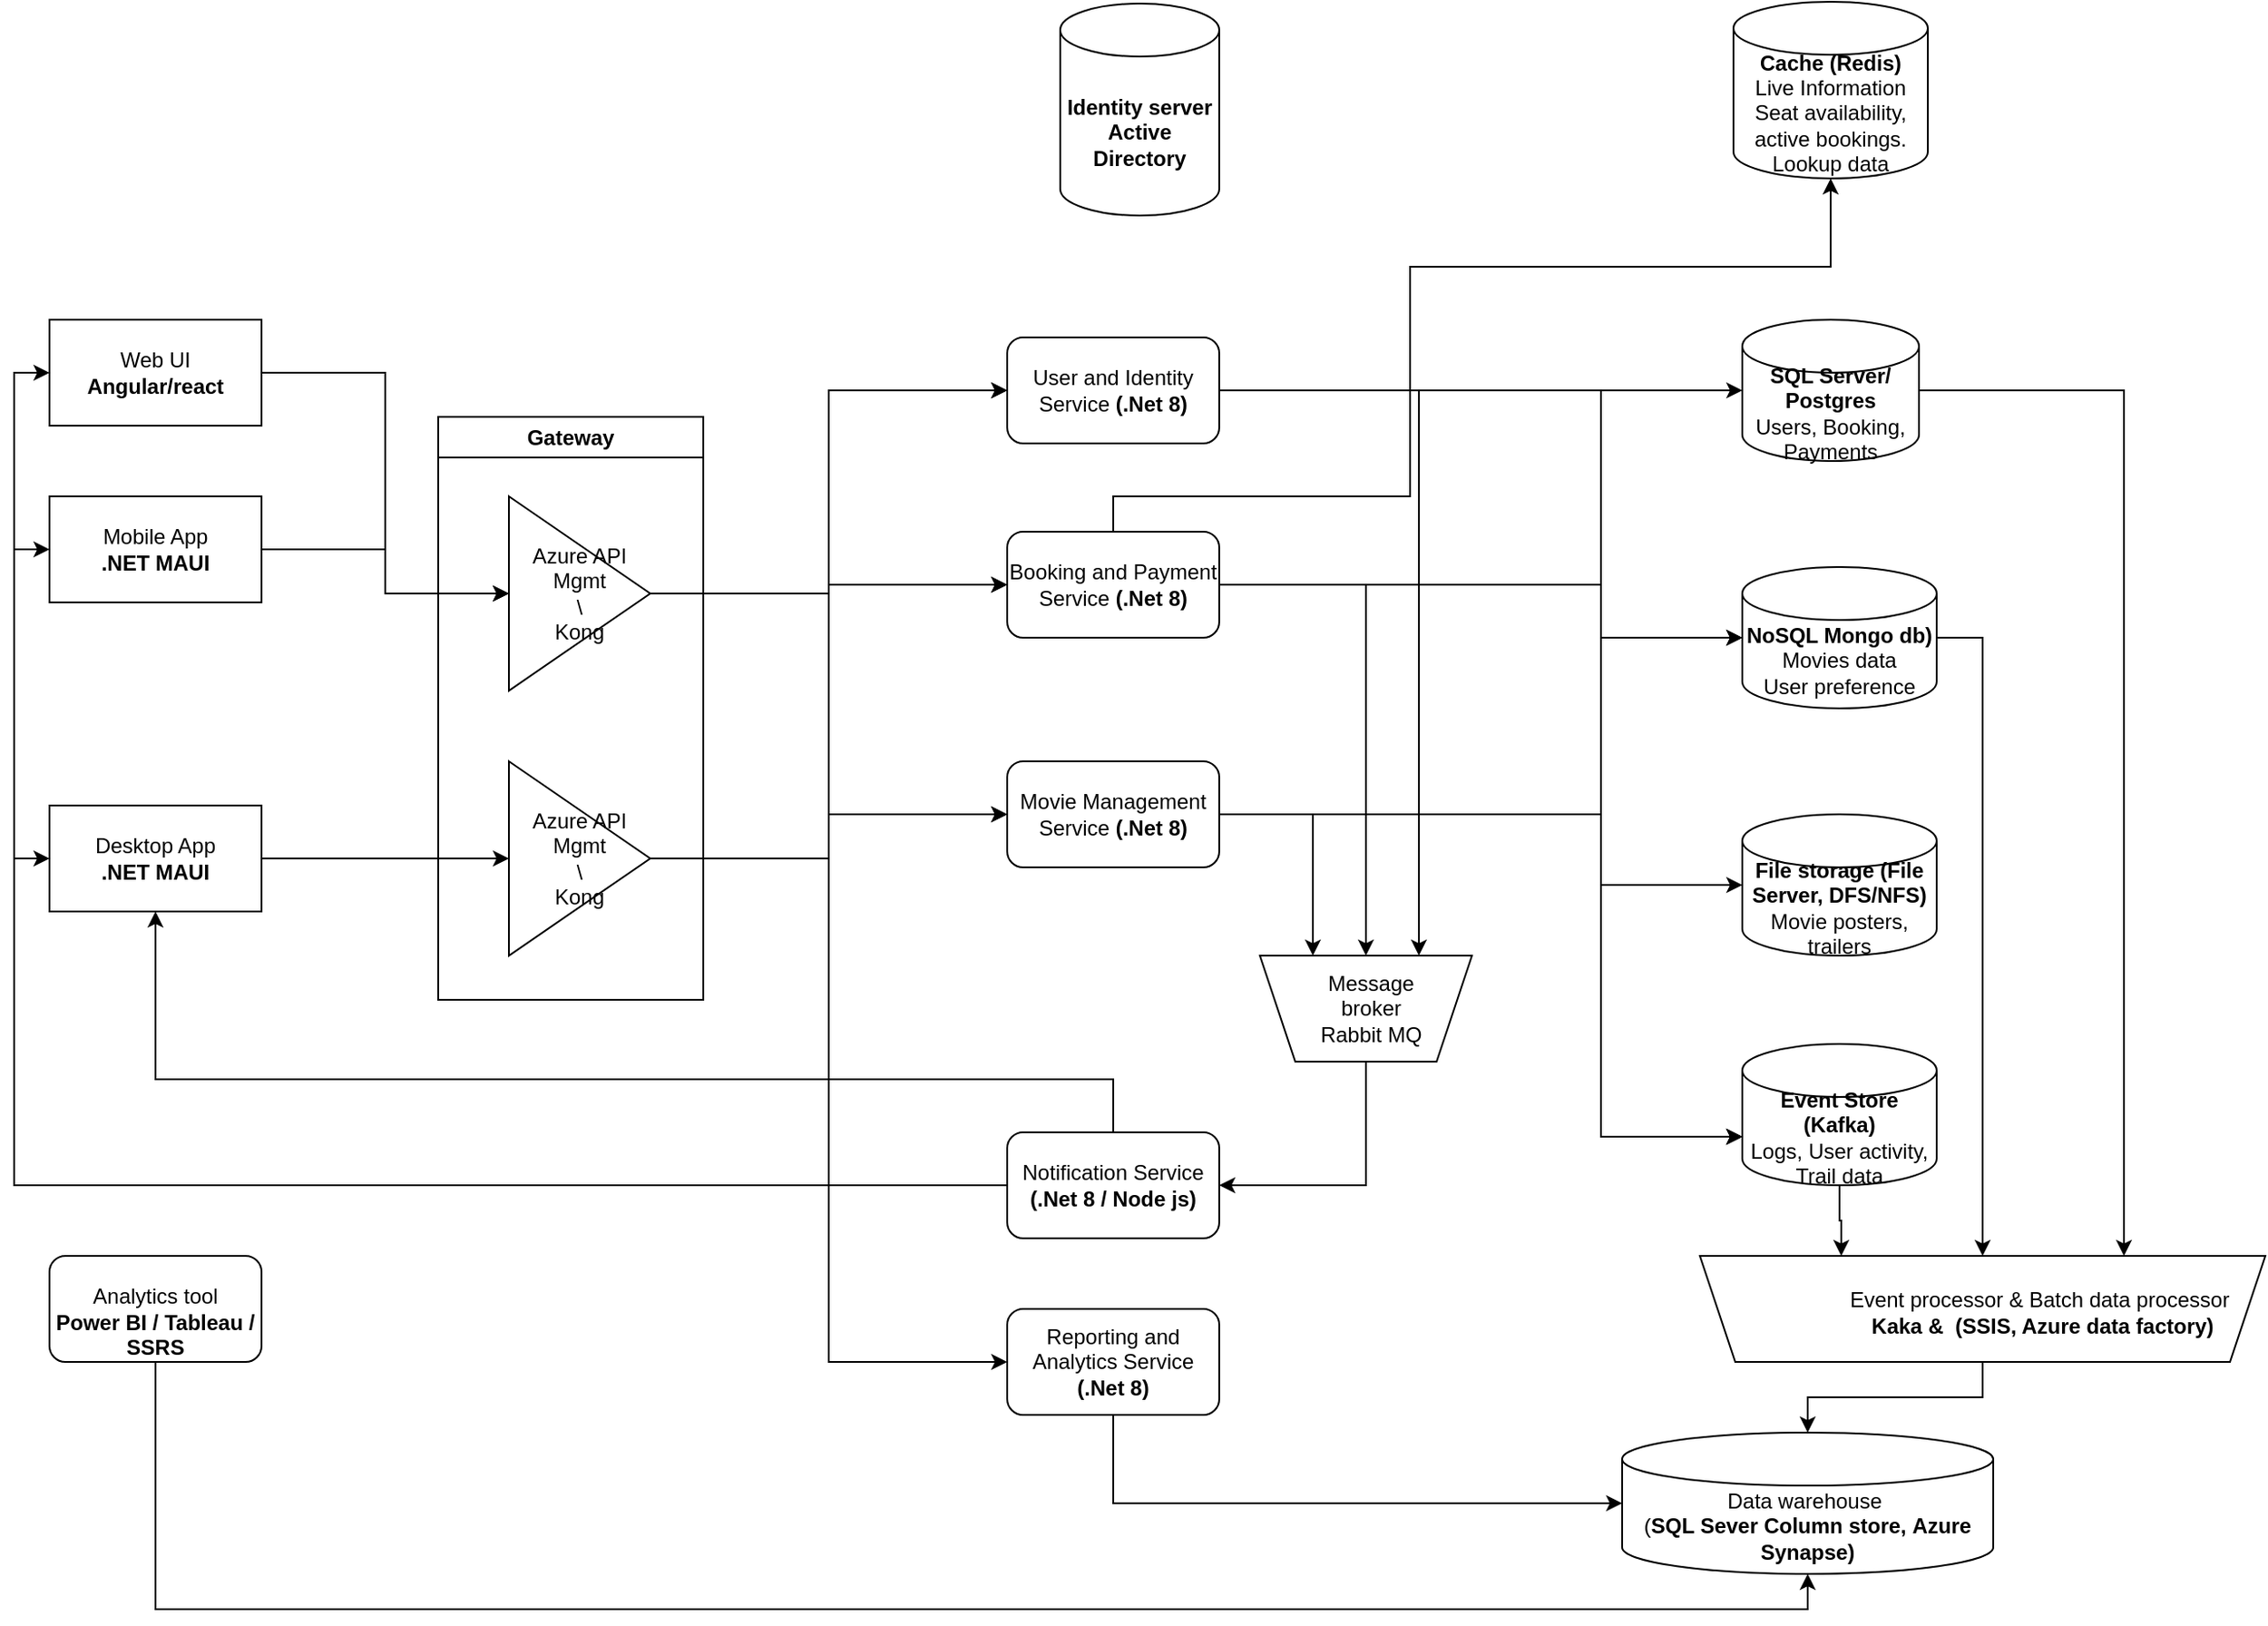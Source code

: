 <mxfile version="26.0.11">
  <diagram name="Page-1" id="ytvxGtMNoNAT2YDwHoGZ">
    <mxGraphModel dx="1720" dy="1796" grid="1" gridSize="10" guides="1" tooltips="1" connect="1" arrows="1" fold="1" page="1" pageScale="1" pageWidth="850" pageHeight="1100" math="0" shadow="0">
      <root>
        <mxCell id="0" />
        <mxCell id="1" parent="0" />
        <mxCell id="UXGLSynC3lZK6X_kjurp-16" style="edgeStyle=orthogonalEdgeStyle;rounded=0;orthogonalLoop=1;jettySize=auto;html=1;entryX=0;entryY=0.5;entryDx=0;entryDy=0;" parent="1" source="UXGLSynC3lZK6X_kjurp-1" target="UXGLSynC3lZK6X_kjurp-5" edge="1">
          <mxGeometry relative="1" as="geometry" />
        </mxCell>
        <mxCell id="UXGLSynC3lZK6X_kjurp-1" value="Web UI&lt;div&gt;&lt;b&gt;Angular/react&lt;/b&gt;&lt;/div&gt;" style="rounded=0;whiteSpace=wrap;html=1;" parent="1" vertex="1">
          <mxGeometry x="30" y="20" width="120" height="60" as="geometry" />
        </mxCell>
        <mxCell id="UXGLSynC3lZK6X_kjurp-17" style="edgeStyle=orthogonalEdgeStyle;rounded=0;orthogonalLoop=1;jettySize=auto;html=1;entryX=0;entryY=0.5;entryDx=0;entryDy=0;" parent="1" source="UXGLSynC3lZK6X_kjurp-2" target="UXGLSynC3lZK6X_kjurp-5" edge="1">
          <mxGeometry relative="1" as="geometry" />
        </mxCell>
        <mxCell id="UXGLSynC3lZK6X_kjurp-2" value="Mobile App&lt;div&gt;&lt;b&gt;.NET MAUI&lt;/b&gt;&lt;/div&gt;" style="rounded=0;whiteSpace=wrap;html=1;" parent="1" vertex="1">
          <mxGeometry x="30" y="120" width="120" height="60" as="geometry" />
        </mxCell>
        <mxCell id="6bt88VRjsN6lHDlHJyfs-26" style="edgeStyle=orthogonalEdgeStyle;rounded=0;orthogonalLoop=1;jettySize=auto;html=1;entryX=0;entryY=0.5;entryDx=0;entryDy=0;" edge="1" parent="1" source="UXGLSynC3lZK6X_kjurp-4" target="6bt88VRjsN6lHDlHJyfs-25">
          <mxGeometry relative="1" as="geometry" />
        </mxCell>
        <mxCell id="UXGLSynC3lZK6X_kjurp-4" value="Desktop App&lt;div&gt;&lt;b&gt;.NET MAUI&lt;/b&gt;&lt;/div&gt;" style="rounded=0;whiteSpace=wrap;html=1;" parent="1" vertex="1">
          <mxGeometry x="30" y="295" width="120" height="60" as="geometry" />
        </mxCell>
        <mxCell id="UXGLSynC3lZK6X_kjurp-20" style="edgeStyle=orthogonalEdgeStyle;rounded=0;orthogonalLoop=1;jettySize=auto;html=1;entryX=0;entryY=0.5;entryDx=0;entryDy=0;" parent="1" source="UXGLSynC3lZK6X_kjurp-5" target="UXGLSynC3lZK6X_kjurp-9" edge="1">
          <mxGeometry relative="1" as="geometry" />
        </mxCell>
        <mxCell id="UXGLSynC3lZK6X_kjurp-21" style="edgeStyle=orthogonalEdgeStyle;rounded=0;orthogonalLoop=1;jettySize=auto;html=1;entryX=0;entryY=0.5;entryDx=0;entryDy=0;" parent="1" source="UXGLSynC3lZK6X_kjurp-5" target="UXGLSynC3lZK6X_kjurp-6" edge="1">
          <mxGeometry relative="1" as="geometry" />
        </mxCell>
        <mxCell id="UXGLSynC3lZK6X_kjurp-22" style="edgeStyle=orthogonalEdgeStyle;rounded=0;orthogonalLoop=1;jettySize=auto;html=1;entryX=0;entryY=0.5;entryDx=0;entryDy=0;" parent="1" source="UXGLSynC3lZK6X_kjurp-5" target="UXGLSynC3lZK6X_kjurp-7" edge="1">
          <mxGeometry relative="1" as="geometry" />
        </mxCell>
        <mxCell id="UXGLSynC3lZK6X_kjurp-5" value="Azure API&lt;div&gt;Mgmt&lt;/div&gt;&lt;div&gt;\&lt;/div&gt;&lt;div&gt;Kong&lt;/div&gt;" style="triangle;whiteSpace=wrap;html=1;" parent="1" vertex="1">
          <mxGeometry x="290" y="120" width="80" height="110" as="geometry" />
        </mxCell>
        <mxCell id="6bt88VRjsN6lHDlHJyfs-48" style="edgeStyle=orthogonalEdgeStyle;rounded=0;orthogonalLoop=1;jettySize=auto;html=1;entryX=0.5;entryY=1;entryDx=0;entryDy=0;" edge="1" parent="1" source="UXGLSynC3lZK6X_kjurp-6" target="6bt88VRjsN6lHDlHJyfs-40">
          <mxGeometry relative="1" as="geometry" />
        </mxCell>
        <mxCell id="UXGLSynC3lZK6X_kjurp-6" value="Booking and Payment&lt;div&gt;Service&amp;nbsp;&lt;span style=&quot;background-color: transparent; color: light-dark(rgb(0, 0, 0), rgb(255, 255, 255));&quot;&gt;&lt;b&gt;(.Net 8)&lt;/b&gt;&lt;/span&gt;&lt;/div&gt;" style="rounded=1;whiteSpace=wrap;html=1;" parent="1" vertex="1">
          <mxGeometry x="572" y="140" width="120" height="60" as="geometry" />
        </mxCell>
        <mxCell id="6bt88VRjsN6lHDlHJyfs-49" style="edgeStyle=orthogonalEdgeStyle;rounded=0;orthogonalLoop=1;jettySize=auto;html=1;entryX=0.75;entryY=1;entryDx=0;entryDy=0;" edge="1" parent="1" source="UXGLSynC3lZK6X_kjurp-7" target="6bt88VRjsN6lHDlHJyfs-40">
          <mxGeometry relative="1" as="geometry" />
        </mxCell>
        <mxCell id="UXGLSynC3lZK6X_kjurp-7" value="Movie Management&lt;div&gt;Service&amp;nbsp;&lt;span style=&quot;background-color: transparent; color: light-dark(rgb(0, 0, 0), rgb(255, 255, 255));&quot;&gt;&lt;b&gt;(.Net 8)&lt;/b&gt;&lt;/span&gt;&lt;/div&gt;" style="rounded=1;whiteSpace=wrap;html=1;" parent="1" vertex="1">
          <mxGeometry x="572" y="270" width="120" height="60" as="geometry" />
        </mxCell>
        <mxCell id="6bt88VRjsN6lHDlHJyfs-14" style="edgeStyle=orthogonalEdgeStyle;rounded=0;orthogonalLoop=1;jettySize=auto;html=1;entryX=0.5;entryY=1;entryDx=0;entryDy=0;" edge="1" parent="1" source="UXGLSynC3lZK6X_kjurp-8" target="UXGLSynC3lZK6X_kjurp-4">
          <mxGeometry relative="1" as="geometry">
            <Array as="points">
              <mxPoint x="90" y="450" />
            </Array>
          </mxGeometry>
        </mxCell>
        <mxCell id="6bt88VRjsN6lHDlHJyfs-15" style="edgeStyle=orthogonalEdgeStyle;rounded=0;orthogonalLoop=1;jettySize=auto;html=1;entryX=0;entryY=0.5;entryDx=0;entryDy=0;exitX=0;exitY=0.5;exitDx=0;exitDy=0;" edge="1" parent="1" source="UXGLSynC3lZK6X_kjurp-8" target="UXGLSynC3lZK6X_kjurp-2">
          <mxGeometry relative="1" as="geometry">
            <Array as="points">
              <mxPoint x="10" y="510" />
              <mxPoint x="10" y="150" />
            </Array>
          </mxGeometry>
        </mxCell>
        <mxCell id="6bt88VRjsN6lHDlHJyfs-38" style="edgeStyle=orthogonalEdgeStyle;rounded=0;orthogonalLoop=1;jettySize=auto;html=1;entryX=0;entryY=0.5;entryDx=0;entryDy=0;" edge="1" parent="1" source="UXGLSynC3lZK6X_kjurp-8" target="UXGLSynC3lZK6X_kjurp-4">
          <mxGeometry relative="1" as="geometry" />
        </mxCell>
        <mxCell id="6bt88VRjsN6lHDlHJyfs-39" style="edgeStyle=orthogonalEdgeStyle;rounded=0;orthogonalLoop=1;jettySize=auto;html=1;entryX=0;entryY=0.5;entryDx=0;entryDy=0;" edge="1" parent="1" source="UXGLSynC3lZK6X_kjurp-8" target="UXGLSynC3lZK6X_kjurp-1">
          <mxGeometry relative="1" as="geometry" />
        </mxCell>
        <mxCell id="UXGLSynC3lZK6X_kjurp-8" value="Notification Service&lt;div&gt;&lt;b&gt;(.Net 8 / Node js)&lt;/b&gt;&lt;/div&gt;" style="rounded=1;whiteSpace=wrap;html=1;" parent="1" vertex="1">
          <mxGeometry x="572" y="480" width="120" height="60" as="geometry" />
        </mxCell>
        <mxCell id="6bt88VRjsN6lHDlHJyfs-47" style="edgeStyle=orthogonalEdgeStyle;rounded=0;orthogonalLoop=1;jettySize=auto;html=1;entryX=0.25;entryY=1;entryDx=0;entryDy=0;" edge="1" parent="1" source="UXGLSynC3lZK6X_kjurp-9" target="6bt88VRjsN6lHDlHJyfs-40">
          <mxGeometry relative="1" as="geometry" />
        </mxCell>
        <mxCell id="UXGLSynC3lZK6X_kjurp-9" value="User and Identity Service &lt;b&gt;(.Net 8)&lt;/b&gt;" style="rounded=1;whiteSpace=wrap;html=1;" parent="1" vertex="1">
          <mxGeometry x="572" y="30" width="120" height="60" as="geometry" />
        </mxCell>
        <mxCell id="6bt88VRjsN6lHDlHJyfs-5" style="edgeStyle=orthogonalEdgeStyle;rounded=0;orthogonalLoop=1;jettySize=auto;html=1;" edge="1" parent="1" source="UXGLSynC3lZK6X_kjurp-10" target="6bt88VRjsN6lHDlHJyfs-4">
          <mxGeometry relative="1" as="geometry">
            <Array as="points">
              <mxPoint x="632" y="690" />
            </Array>
          </mxGeometry>
        </mxCell>
        <mxCell id="UXGLSynC3lZK6X_kjurp-10" value="Reporting and Analytics Service&lt;div&gt;&lt;b&gt;(.Net 8)&lt;/b&gt;&lt;/div&gt;" style="rounded=1;whiteSpace=wrap;html=1;" parent="1" vertex="1">
          <mxGeometry x="572" y="580" width="120" height="60" as="geometry" />
        </mxCell>
        <mxCell id="6bt88VRjsN6lHDlHJyfs-44" style="edgeStyle=orthogonalEdgeStyle;rounded=0;orthogonalLoop=1;jettySize=auto;html=1;entryX=0.25;entryY=1;entryDx=0;entryDy=0;" edge="1" parent="1" source="UXGLSynC3lZK6X_kjurp-11" target="6bt88VRjsN6lHDlHJyfs-34">
          <mxGeometry relative="1" as="geometry">
            <Array as="points">
              <mxPoint x="1204" y="60" />
            </Array>
          </mxGeometry>
        </mxCell>
        <mxCell id="UXGLSynC3lZK6X_kjurp-11" value="&lt;b&gt;SQL Server/ Postgres&lt;/b&gt;&lt;div&gt;Users, Booking, Payments&lt;/div&gt;" style="shape=cylinder3;whiteSpace=wrap;html=1;boundedLbl=1;backgroundOutline=1;size=15;" parent="1" vertex="1">
          <mxGeometry x="988" y="20" width="100" height="80" as="geometry" />
        </mxCell>
        <mxCell id="6bt88VRjsN6lHDlHJyfs-45" style="edgeStyle=orthogonalEdgeStyle;rounded=0;orthogonalLoop=1;jettySize=auto;html=1;entryX=0.5;entryY=1;entryDx=0;entryDy=0;" edge="1" parent="1" source="UXGLSynC3lZK6X_kjurp-12" target="6bt88VRjsN6lHDlHJyfs-34">
          <mxGeometry relative="1" as="geometry">
            <Array as="points">
              <mxPoint x="1124" y="200" />
            </Array>
          </mxGeometry>
        </mxCell>
        <mxCell id="UXGLSynC3lZK6X_kjurp-12" value="&lt;b&gt;NoSQL Mongo db)&lt;/b&gt;&lt;div&gt;Movies data&lt;/div&gt;&lt;div&gt;User preference&lt;/div&gt;" style="shape=cylinder3;whiteSpace=wrap;html=1;boundedLbl=1;backgroundOutline=1;size=15;" parent="1" vertex="1">
          <mxGeometry x="988" y="160" width="110" height="80" as="geometry" />
        </mxCell>
        <mxCell id="UXGLSynC3lZK6X_kjurp-13" value="&lt;b&gt;File storage (File Server, DFS/NFS)&lt;/b&gt;&lt;div&gt;Movie posters, trailers&lt;/div&gt;" style="shape=cylinder3;whiteSpace=wrap;html=1;boundedLbl=1;backgroundOutline=1;size=15;" parent="1" vertex="1">
          <mxGeometry x="988" y="300" width="110" height="80" as="geometry" />
        </mxCell>
        <mxCell id="UXGLSynC3lZK6X_kjurp-14" value="&lt;b&gt;Cache (Redis)&lt;/b&gt;&lt;div&gt;Live Information&lt;div&gt;Seat availability, active bookings. Lookup data&lt;/div&gt;&lt;/div&gt;" style="shape=cylinder3;whiteSpace=wrap;html=1;boundedLbl=1;backgroundOutline=1;size=15;" parent="1" vertex="1">
          <mxGeometry x="983" y="-160" width="110" height="100" as="geometry" />
        </mxCell>
        <mxCell id="6bt88VRjsN6lHDlHJyfs-46" style="edgeStyle=orthogonalEdgeStyle;rounded=0;orthogonalLoop=1;jettySize=auto;html=1;entryX=0.75;entryY=1;entryDx=0;entryDy=0;" edge="1" parent="1" source="UXGLSynC3lZK6X_kjurp-15" target="6bt88VRjsN6lHDlHJyfs-34">
          <mxGeometry relative="1" as="geometry" />
        </mxCell>
        <mxCell id="UXGLSynC3lZK6X_kjurp-15" value="&lt;b&gt;Event Store (Kafka)&lt;/b&gt;&lt;div&gt;Logs, User activity,&lt;/div&gt;&lt;div&gt;Trail data&lt;/div&gt;" style="shape=cylinder3;whiteSpace=wrap;html=1;boundedLbl=1;backgroundOutline=1;size=15;" parent="1" vertex="1">
          <mxGeometry x="988" y="430" width="110" height="80" as="geometry" />
        </mxCell>
        <mxCell id="UXGLSynC3lZK6X_kjurp-25" style="edgeStyle=orthogonalEdgeStyle;rounded=0;orthogonalLoop=1;jettySize=auto;html=1;entryX=0;entryY=0.5;entryDx=0;entryDy=0;entryPerimeter=0;" parent="1" source="UXGLSynC3lZK6X_kjurp-9" target="UXGLSynC3lZK6X_kjurp-11" edge="1">
          <mxGeometry relative="1" as="geometry" />
        </mxCell>
        <mxCell id="UXGLSynC3lZK6X_kjurp-26" style="edgeStyle=orthogonalEdgeStyle;rounded=0;orthogonalLoop=1;jettySize=auto;html=1;entryX=0;entryY=0.5;entryDx=0;entryDy=0;entryPerimeter=0;" parent="1" source="UXGLSynC3lZK6X_kjurp-6" target="UXGLSynC3lZK6X_kjurp-12" edge="1">
          <mxGeometry relative="1" as="geometry">
            <Array as="points">
              <mxPoint x="908" y="170" />
              <mxPoint x="908" y="200" />
            </Array>
          </mxGeometry>
        </mxCell>
        <mxCell id="UXGLSynC3lZK6X_kjurp-27" style="edgeStyle=orthogonalEdgeStyle;rounded=0;orthogonalLoop=1;jettySize=auto;html=1;entryX=0;entryY=0.5;entryDx=0;entryDy=0;entryPerimeter=0;" parent="1" source="UXGLSynC3lZK6X_kjurp-7" target="UXGLSynC3lZK6X_kjurp-12" edge="1">
          <mxGeometry relative="1" as="geometry">
            <Array as="points">
              <mxPoint x="908" y="300" />
              <mxPoint x="908" y="200" />
            </Array>
          </mxGeometry>
        </mxCell>
        <mxCell id="UXGLSynC3lZK6X_kjurp-28" style="edgeStyle=orthogonalEdgeStyle;rounded=0;orthogonalLoop=1;jettySize=auto;html=1;entryX=0;entryY=0.5;entryDx=0;entryDy=0;entryPerimeter=0;" parent="1" source="UXGLSynC3lZK6X_kjurp-7" target="UXGLSynC3lZK6X_kjurp-13" edge="1">
          <mxGeometry relative="1" as="geometry">
            <Array as="points">
              <mxPoint x="908" y="300" />
              <mxPoint x="908" y="340" />
            </Array>
          </mxGeometry>
        </mxCell>
        <mxCell id="UXGLSynC3lZK6X_kjurp-30" style="edgeStyle=orthogonalEdgeStyle;rounded=0;orthogonalLoop=1;jettySize=auto;html=1;entryX=0.5;entryY=1;entryDx=0;entryDy=0;entryPerimeter=0;exitX=0.5;exitY=0;exitDx=0;exitDy=0;" parent="1" source="UXGLSynC3lZK6X_kjurp-6" target="UXGLSynC3lZK6X_kjurp-14" edge="1">
          <mxGeometry relative="1" as="geometry">
            <Array as="points">
              <mxPoint x="632" y="120" />
              <mxPoint x="800" y="120" />
              <mxPoint x="800" y="-10" />
              <mxPoint x="1038" y="-10" />
            </Array>
          </mxGeometry>
        </mxCell>
        <mxCell id="6bt88VRjsN6lHDlHJyfs-1" style="edgeStyle=orthogonalEdgeStyle;rounded=0;orthogonalLoop=1;jettySize=auto;html=1;entryX=0;entryY=0;entryDx=0;entryDy=52.5;entryPerimeter=0;" edge="1" parent="1" source="UXGLSynC3lZK6X_kjurp-9" target="UXGLSynC3lZK6X_kjurp-15">
          <mxGeometry relative="1" as="geometry">
            <Array as="points">
              <mxPoint x="908" y="60" />
              <mxPoint x="908" y="483" />
            </Array>
          </mxGeometry>
        </mxCell>
        <mxCell id="6bt88VRjsN6lHDlHJyfs-2" style="edgeStyle=orthogonalEdgeStyle;rounded=0;orthogonalLoop=1;jettySize=auto;html=1;entryX=0;entryY=0;entryDx=0;entryDy=52.5;entryPerimeter=0;" edge="1" parent="1" source="UXGLSynC3lZK6X_kjurp-6" target="UXGLSynC3lZK6X_kjurp-15">
          <mxGeometry relative="1" as="geometry">
            <Array as="points">
              <mxPoint x="908" y="170" />
              <mxPoint x="908" y="483" />
            </Array>
          </mxGeometry>
        </mxCell>
        <mxCell id="6bt88VRjsN6lHDlHJyfs-3" style="edgeStyle=orthogonalEdgeStyle;rounded=0;orthogonalLoop=1;jettySize=auto;html=1;entryX=0;entryY=0;entryDx=0;entryDy=52.5;entryPerimeter=0;" edge="1" parent="1" source="UXGLSynC3lZK6X_kjurp-7" target="UXGLSynC3lZK6X_kjurp-15">
          <mxGeometry relative="1" as="geometry">
            <Array as="points">
              <mxPoint x="908" y="300" />
              <mxPoint x="908" y="483" />
            </Array>
          </mxGeometry>
        </mxCell>
        <mxCell id="6bt88VRjsN6lHDlHJyfs-4" value="Data warehouse&amp;nbsp;&lt;div&gt;(&lt;b&gt;SQL Sever Column store,&amp;nbsp;&lt;/b&gt;&lt;span style=&quot;background-color: transparent; color: light-dark(rgb(0, 0, 0), rgb(255, 255, 255));&quot;&gt;&lt;b&gt;Azure Synapse&lt;/b&gt;&lt;/span&gt;&lt;b style=&quot;background-color: transparent; color: light-dark(rgb(0, 0, 0), rgb(255, 255, 255));&quot;&gt;)&lt;/b&gt;&lt;/div&gt;" style="shape=cylinder3;whiteSpace=wrap;html=1;boundedLbl=1;backgroundOutline=1;size=15;" vertex="1" parent="1">
          <mxGeometry x="920" y="650" width="210" height="80" as="geometry" />
        </mxCell>
        <mxCell id="6bt88VRjsN6lHDlHJyfs-27" style="edgeStyle=orthogonalEdgeStyle;rounded=0;orthogonalLoop=1;jettySize=auto;html=1;entryX=0;entryY=0.5;entryDx=0;entryDy=0;" edge="1" parent="1" source="6bt88VRjsN6lHDlHJyfs-25" target="UXGLSynC3lZK6X_kjurp-7">
          <mxGeometry relative="1" as="geometry" />
        </mxCell>
        <mxCell id="6bt88VRjsN6lHDlHJyfs-28" style="edgeStyle=orthogonalEdgeStyle;rounded=0;orthogonalLoop=1;jettySize=auto;html=1;entryX=0;entryY=0.5;entryDx=0;entryDy=0;" edge="1" parent="1" source="6bt88VRjsN6lHDlHJyfs-25" target="UXGLSynC3lZK6X_kjurp-6">
          <mxGeometry relative="1" as="geometry" />
        </mxCell>
        <mxCell id="6bt88VRjsN6lHDlHJyfs-29" style="edgeStyle=orthogonalEdgeStyle;rounded=0;orthogonalLoop=1;jettySize=auto;html=1;entryX=0;entryY=0.5;entryDx=0;entryDy=0;" edge="1" parent="1" source="6bt88VRjsN6lHDlHJyfs-25" target="UXGLSynC3lZK6X_kjurp-9">
          <mxGeometry relative="1" as="geometry" />
        </mxCell>
        <mxCell id="6bt88VRjsN6lHDlHJyfs-30" style="edgeStyle=orthogonalEdgeStyle;rounded=0;orthogonalLoop=1;jettySize=auto;html=1;entryX=0;entryY=0.5;entryDx=0;entryDy=0;" edge="1" parent="1" source="6bt88VRjsN6lHDlHJyfs-25" target="UXGLSynC3lZK6X_kjurp-10">
          <mxGeometry relative="1" as="geometry" />
        </mxCell>
        <mxCell id="6bt88VRjsN6lHDlHJyfs-25" value="Azure API&lt;div&gt;Mgmt&lt;/div&gt;&lt;div&gt;\&lt;/div&gt;&lt;div&gt;Kong&lt;/div&gt;" style="triangle;whiteSpace=wrap;html=1;" vertex="1" parent="1">
          <mxGeometry x="290" y="270" width="80" height="110" as="geometry" />
        </mxCell>
        <mxCell id="6bt88VRjsN6lHDlHJyfs-31" value="&lt;br&gt;&lt;div&gt;Analytics tool&lt;/div&gt;&lt;div&gt;&lt;b&gt;Power BI / Tableau / SSRS&lt;/b&gt;&lt;/div&gt;" style="rounded=1;whiteSpace=wrap;html=1;" vertex="1" parent="1">
          <mxGeometry x="30" y="550" width="120" height="60" as="geometry" />
        </mxCell>
        <mxCell id="6bt88VRjsN6lHDlHJyfs-32" style="edgeStyle=orthogonalEdgeStyle;rounded=0;orthogonalLoop=1;jettySize=auto;html=1;entryX=0.5;entryY=1;entryDx=0;entryDy=0;entryPerimeter=0;" edge="1" parent="1" source="6bt88VRjsN6lHDlHJyfs-31" target="6bt88VRjsN6lHDlHJyfs-4">
          <mxGeometry relative="1" as="geometry">
            <Array as="points">
              <mxPoint x="90" y="750" />
              <mxPoint x="1025" y="750" />
            </Array>
          </mxGeometry>
        </mxCell>
        <mxCell id="6bt88VRjsN6lHDlHJyfs-34" value="" style="shape=trapezoid;perimeter=trapezoidPerimeter;whiteSpace=wrap;html=1;fixedSize=1;rotation=-180;" vertex="1" parent="1">
          <mxGeometry x="964" y="550" width="320" height="60" as="geometry" />
        </mxCell>
        <mxCell id="6bt88VRjsN6lHDlHJyfs-51" style="edgeStyle=orthogonalEdgeStyle;rounded=0;orthogonalLoop=1;jettySize=auto;html=1;entryX=1;entryY=0.5;entryDx=0;entryDy=0;" edge="1" parent="1" source="6bt88VRjsN6lHDlHJyfs-40" target="UXGLSynC3lZK6X_kjurp-8">
          <mxGeometry relative="1" as="geometry">
            <Array as="points">
              <mxPoint x="775" y="510" />
            </Array>
          </mxGeometry>
        </mxCell>
        <mxCell id="6bt88VRjsN6lHDlHJyfs-40" value="" style="shape=trapezoid;perimeter=trapezoidPerimeter;whiteSpace=wrap;html=1;fixedSize=1;rotation=-180;" vertex="1" parent="1">
          <mxGeometry x="715" y="380" width="120" height="60" as="geometry" />
        </mxCell>
        <mxCell id="6bt88VRjsN6lHDlHJyfs-42" value="Event processor &amp;amp; Batch data processor&amp;nbsp;&lt;div&gt;&lt;b&gt;Kaka &amp;amp;&amp;nbsp; (SSIS, Azure data factory)&lt;/b&gt;&lt;/div&gt;" style="text;html=1;align=center;verticalAlign=middle;whiteSpace=wrap;rounded=0;" vertex="1" parent="1">
          <mxGeometry x="1038" y="567" width="240" height="30" as="geometry" />
        </mxCell>
        <mxCell id="6bt88VRjsN6lHDlHJyfs-43" value="Message broker Rabbit MQ" style="text;html=1;align=center;verticalAlign=middle;whiteSpace=wrap;rounded=0;" vertex="1" parent="1">
          <mxGeometry x="748" y="395" width="60" height="30" as="geometry" />
        </mxCell>
        <mxCell id="6bt88VRjsN6lHDlHJyfs-54" value="&lt;b&gt;Identity server&lt;/b&gt;&lt;div&gt;&lt;b&gt;Active Directory&lt;/b&gt;&lt;/div&gt;" style="shape=cylinder3;whiteSpace=wrap;html=1;boundedLbl=1;backgroundOutline=1;size=15;" vertex="1" parent="1">
          <mxGeometry x="602" y="-159" width="90" height="120" as="geometry" />
        </mxCell>
        <mxCell id="6bt88VRjsN6lHDlHJyfs-57" value="Gateway" style="swimlane;whiteSpace=wrap;html=1;" vertex="1" parent="1">
          <mxGeometry x="250" y="75" width="150" height="330" as="geometry" />
        </mxCell>
        <mxCell id="6bt88VRjsN6lHDlHJyfs-60" style="edgeStyle=orthogonalEdgeStyle;rounded=0;orthogonalLoop=1;jettySize=auto;html=1;entryX=0.5;entryY=0;entryDx=0;entryDy=0;entryPerimeter=0;" edge="1" parent="1" source="6bt88VRjsN6lHDlHJyfs-34" target="6bt88VRjsN6lHDlHJyfs-4">
          <mxGeometry relative="1" as="geometry" />
        </mxCell>
      </root>
    </mxGraphModel>
  </diagram>
</mxfile>
